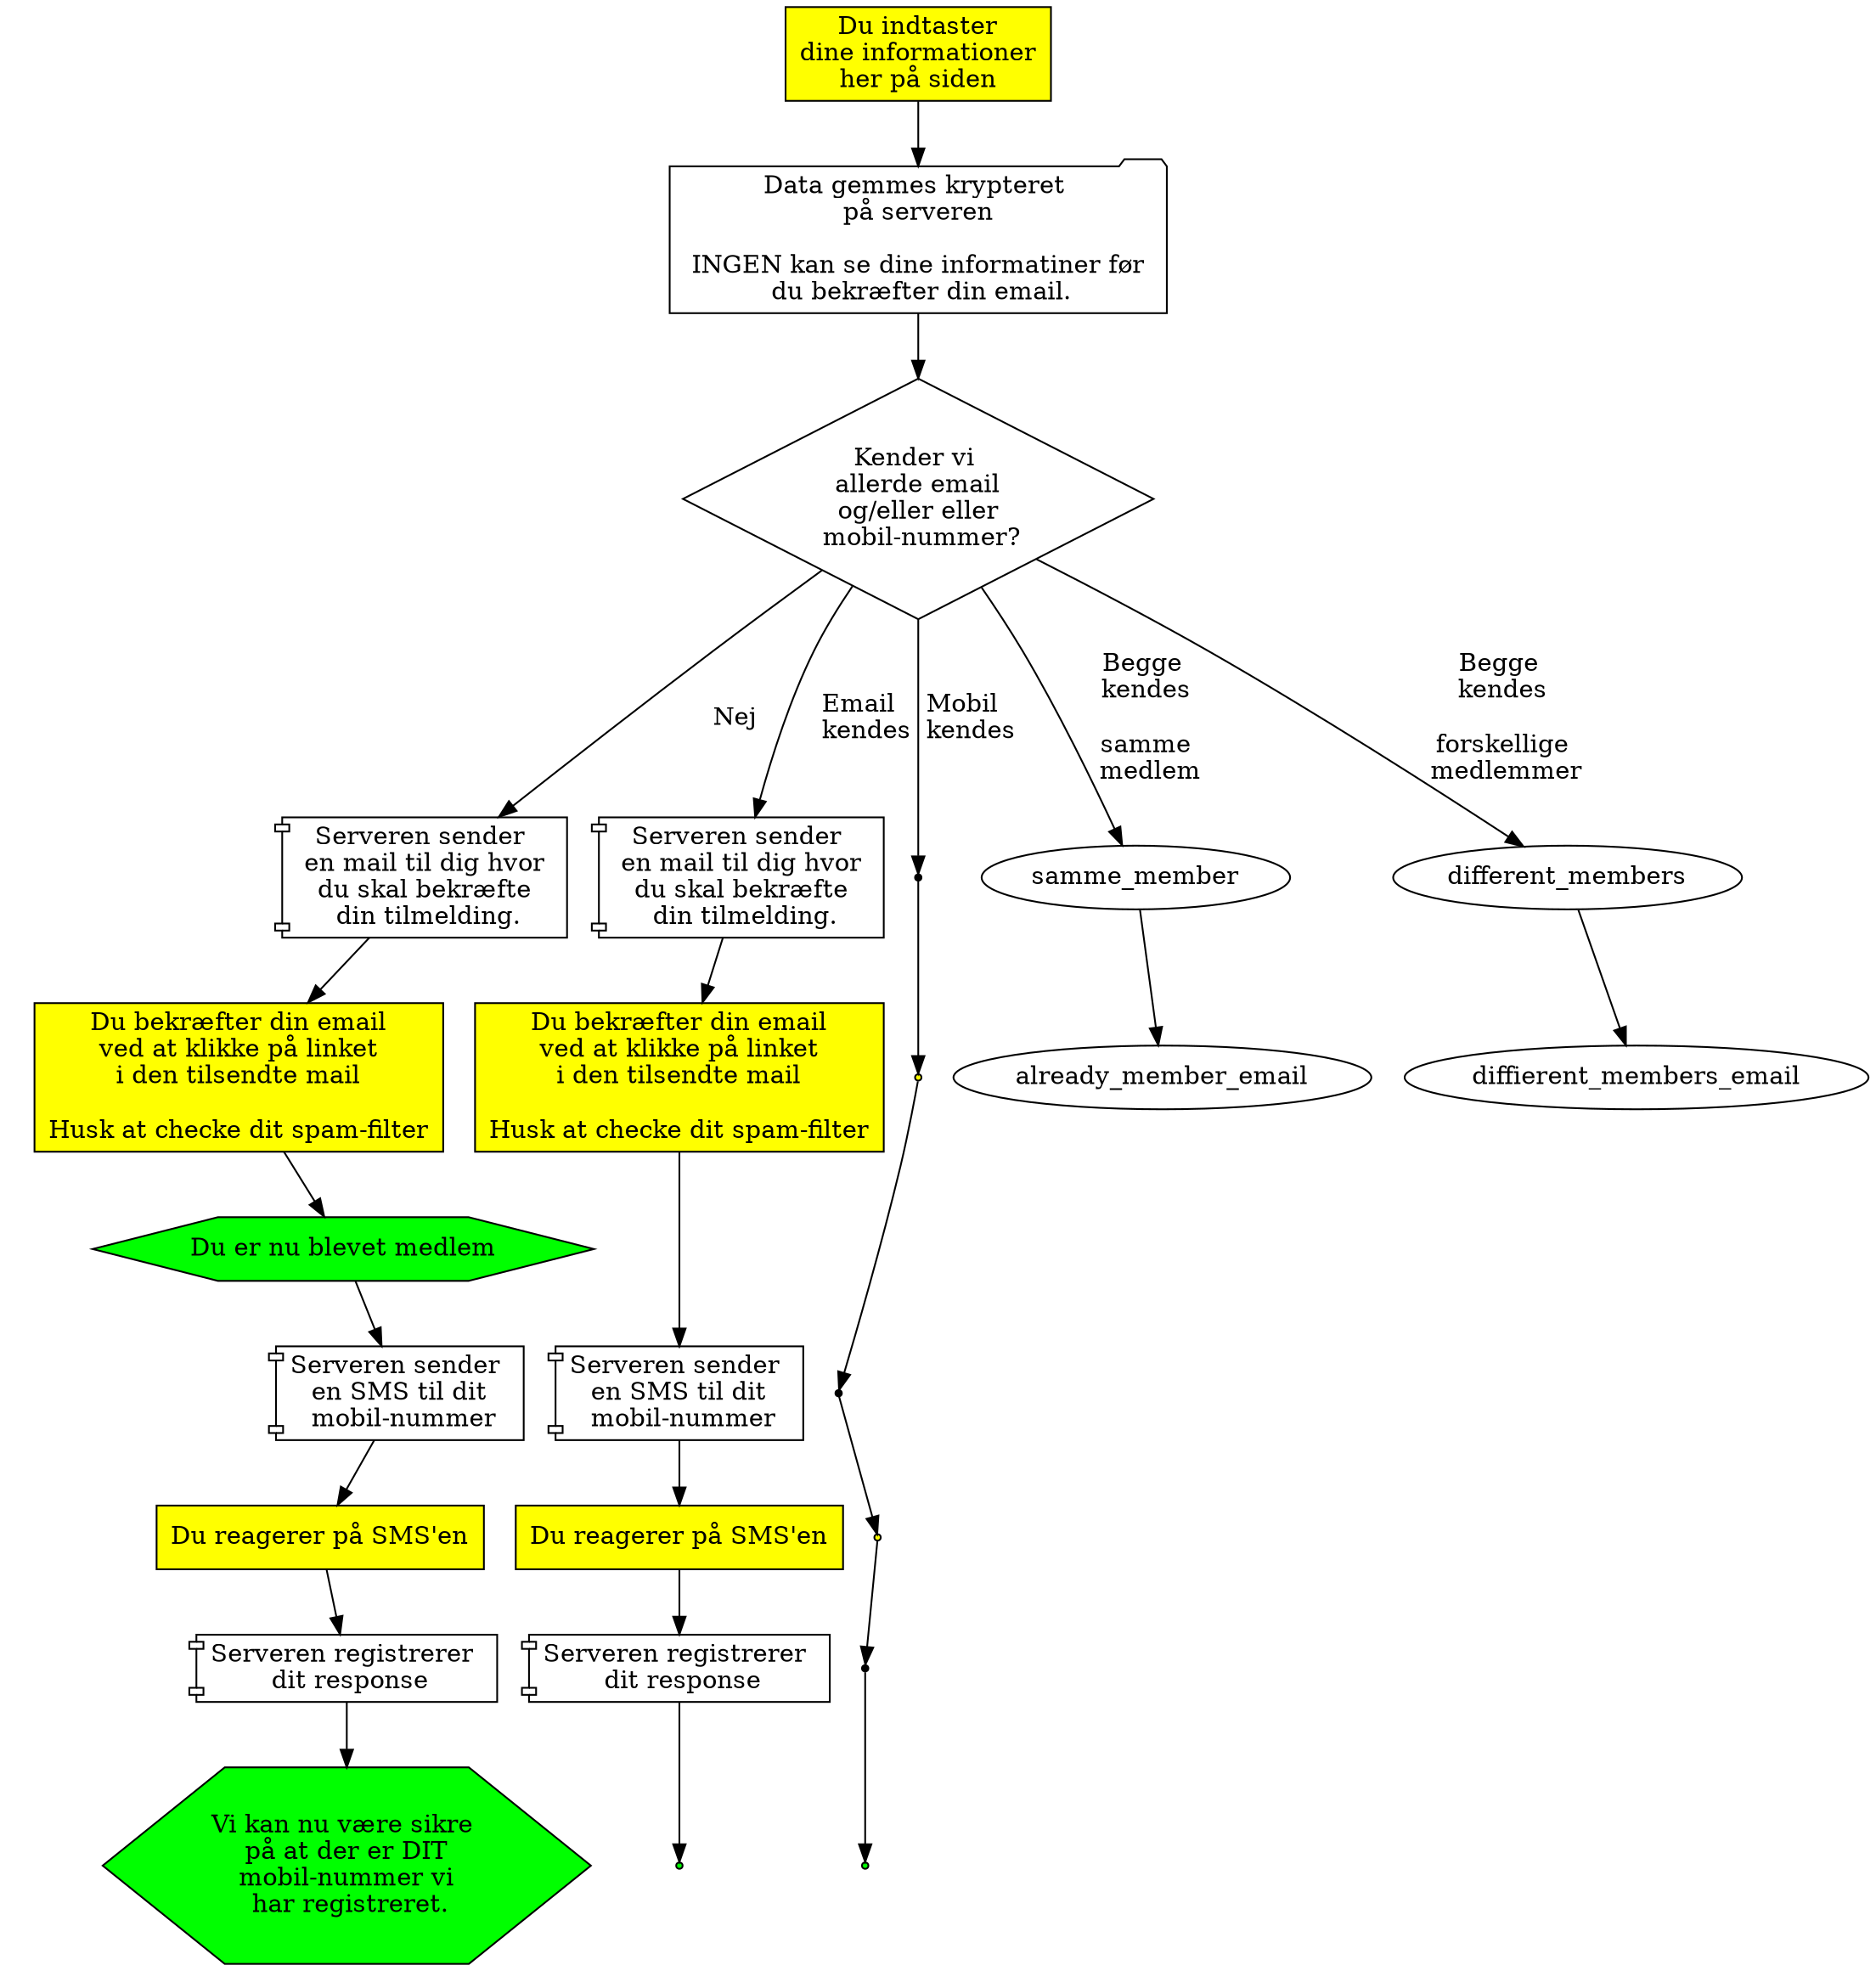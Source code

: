 digraph indmeldelse {
  { # Dine handlinger
    node [ shape=box style=filled fillcolor=yellow ];
    indtast                [label="Du indtaster\ndine informationer\nher på siden"];
    subgraph cluster_server_sender_email {
      style=invis;
      node                 [label="Du bekræfter din email\nved at klikke på linket\ni den tilsendte mail\n\nHusk at checke dit spam-filter"];
      confirm_email_nyt_medlem;
      confirm_email_email_known;
      confirm_email_mobil_known [shape=point];
    }
    subgraph cluster_server_sender_sms {
      style=invis;
      node                 [label="Du reagerer på SMS'en"];
      confirm_sms_nyt_medlem;
      confirm_sms_email_known;
      confirm_sms_mobil_known [shape=point];
    }
  }
  send_tilmelding        [shape=folder label="Data gemmes krypteret \n på serveren \n \n INGEN kan se dine informatiner før \n du bekræfter din email."];
  { # Server-aktiviteter
    node [shape=component];
    subgraph cluster_server_sender_email {
      style=invis;
      node                 [label="Serveren sender \n en mail til dig hvor \n du skal bekræfte \n din tilmelding."];
      server_sender_emai_nyt_medlem;
      server_sender_email_email_known;
      server_sender_email_mobil_known [shape=point];
    }
    subgraph cluster_server_sender_sms {
      style=invis;
      node                 [label="Serveren sender \n en SMS til dit \n mobil-nummer"];
      server_sender_sms_nyt_medlem;
      server_sender_sms_email_known;
      server_sender_sms_mobil_known [shape=point];
    }
    subgraph cluster_sms_confirmed {
      style=invis;
      node                 [label="Serveren registrerer \n dit response"];
      sms_confirmed_nyt_medlem;
      sms_confirmed_email_known;
      sms_confirmed_mobil_known [shape=point];
    }
  }
  { # Results
    node [shape=hexagon   style=filled fillcolor=green ];
    du_biver_medlem        [label="Du er nu blevet medlem"];
    mobile_ok              [label="Vi kan nu være sikre \n på at der er DIT \n mobil-nummer vi \n har registreret."]; 
    email_added            [label="Den nye \n ekstra email er \n registreret." shape=point];
    mobil_added            [label="Dit nye \n mobil-nummer er \n registreret." shape=point]; 
  }
  { # Valg
    node [shape=diamond];
    findes_allerede        [label="Kender vi \n allerde email \n og/eller eller \n mobil-nummer?"];
  }

  indtast -> send_tilmelding -> findes_allerede;
                                findes_allerede -> server_sender_emai_nyt_medlem   [label="Nej"];
                                                   server_sender_emai_nyt_medlem -> confirm_email_nyt_medlem -> du_biver_medlem ->
                                                   server_sender_sms_nyt_medlem  -> confirm_sms_nyt_medlem   -> sms_confirmed_nyt_medlem -> mobile_ok;
                                findes_allerede -> server_sender_email_email_known [label="Email \n kendes"];
                                                   server_sender_email_email_known -> confirm_email_email_known  ->
                                                   server_sender_sms_email_known   -> confirm_sms_email_known    -> sms_confirmed_email_known -> mobil_added;
                                findes_allerede -> server_sender_email_mobil_known [label="Mobil \n kendes"];
                                                   server_sender_email_mobil_known -> confirm_email_mobil_known  ->
                                                   server_sender_sms_mobil_known   -> confirm_sms_mobil_known    -> sms_confirmed_mobil_known -> email_added;
                                findes_allerede-> samme_member                     [label="Begge \n kendes \n\n samme \n medlem"];
                                                  samme_member      -> already_member_email;
                                findes_allerede-> different_members                [label="Begge \n kendes \n\n forskellige \n medlemmer"];
                                                  different_members -> diffierent_members_email;
}

